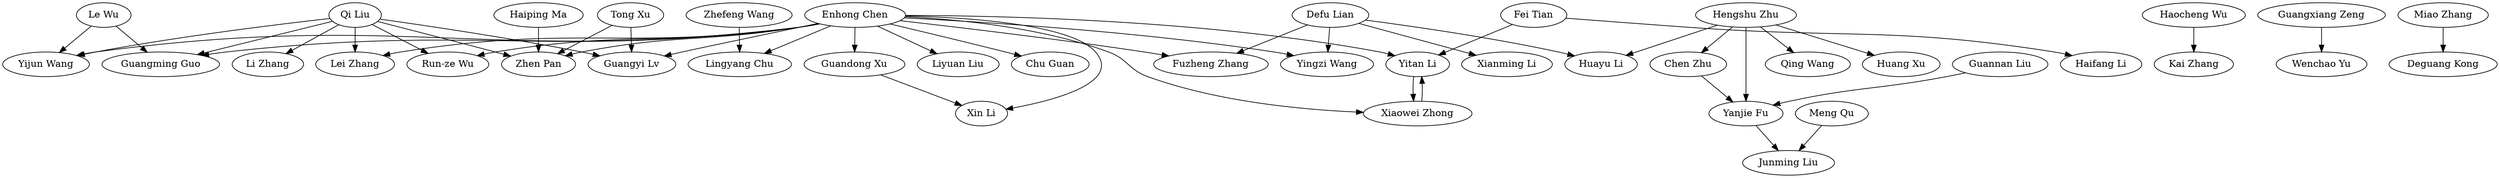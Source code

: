 strict digraph G{
"Haiping Ma" -> "Zhen Pan"
"Meng Qu" -> "Junming Liu"
"Qi Liu" -> "Zhen Pan"
"Chen Zhu" -> "Yanjie Fu"
"Enhong Chen" -> "Yijun Wang"
"Enhong Chen" -> "Yingzi Wang"
"Le Wu" -> "Yijun Wang"
"Qi Liu" -> "Li Zhang"
"Zhefeng Wang" -> "Lingyang Chu"
"Qi Liu" -> "Lei Zhang"
"Fei Tian" -> "Haifang Li"
"Hengshu Zhu" -> "Chen Zhu"
"Guannan Liu" -> "Yanjie Fu"
"Enhong Chen" -> "Yitan Li"
"Enhong Chen" -> "Zhen Pan"
"Enhong Chen" -> "Guangming Guo"
"Haocheng Wu" -> "Kai Zhang"
"Tong Xu" -> "Guangyi Lv"
"Qi Liu" -> "Run-ze Wu"
"Defu Lian" -> "Huayu Li"
"Qi Liu" -> "Guangming Guo"
"Enhong Chen" -> "Lingyang Chu"
"Defu Lian" -> "Yingzi Wang"
"Defu Lian" -> "Xianming Li"
"Qi Liu" -> "Guangyi Lv"
"Le Wu" -> "Guangming Guo"
"Hengshu Zhu" -> "Qing Wang"
"Enhong Chen" -> "Liyuan Liu"
"Hengshu Zhu" -> "Huayu Li"
"Yanjie Fu" -> "Junming Liu"
"Enhong Chen" -> "Run-ze Wu"
"Tong Xu" -> "Zhen Pan"
"Guangxiang Zeng" -> "Wenchao Yu"
"Fei Tian" -> "Yitan Li"
"Enhong Chen" -> "Guangyi Lv"
"Enhong Chen" -> "Fuzheng Zhang"
"Enhong Chen" -> "Chu Guan"
"Miao Zhang" -> "Deguang Kong"
"Hengshu Zhu" -> "Huang Xu"
"Enhong Chen" -> "Xin Li"
"Enhong Chen" -> "Lei Zhang"
"Enhong Chen" -> "Guandong Xu"
"Enhong Chen" -> "Xiaowei Zhong"
"Defu Lian" -> "Fuzheng Zhang"
"Hengshu Zhu" -> "Yanjie Fu"
"Guandong Xu" -> "Xin Li"
"Qi Liu" -> "Yijun Wang"
"Yitan Li" -> "Xiaowei Zhong"
"Xiaowei Zhong" -> "Yitan Li"
}